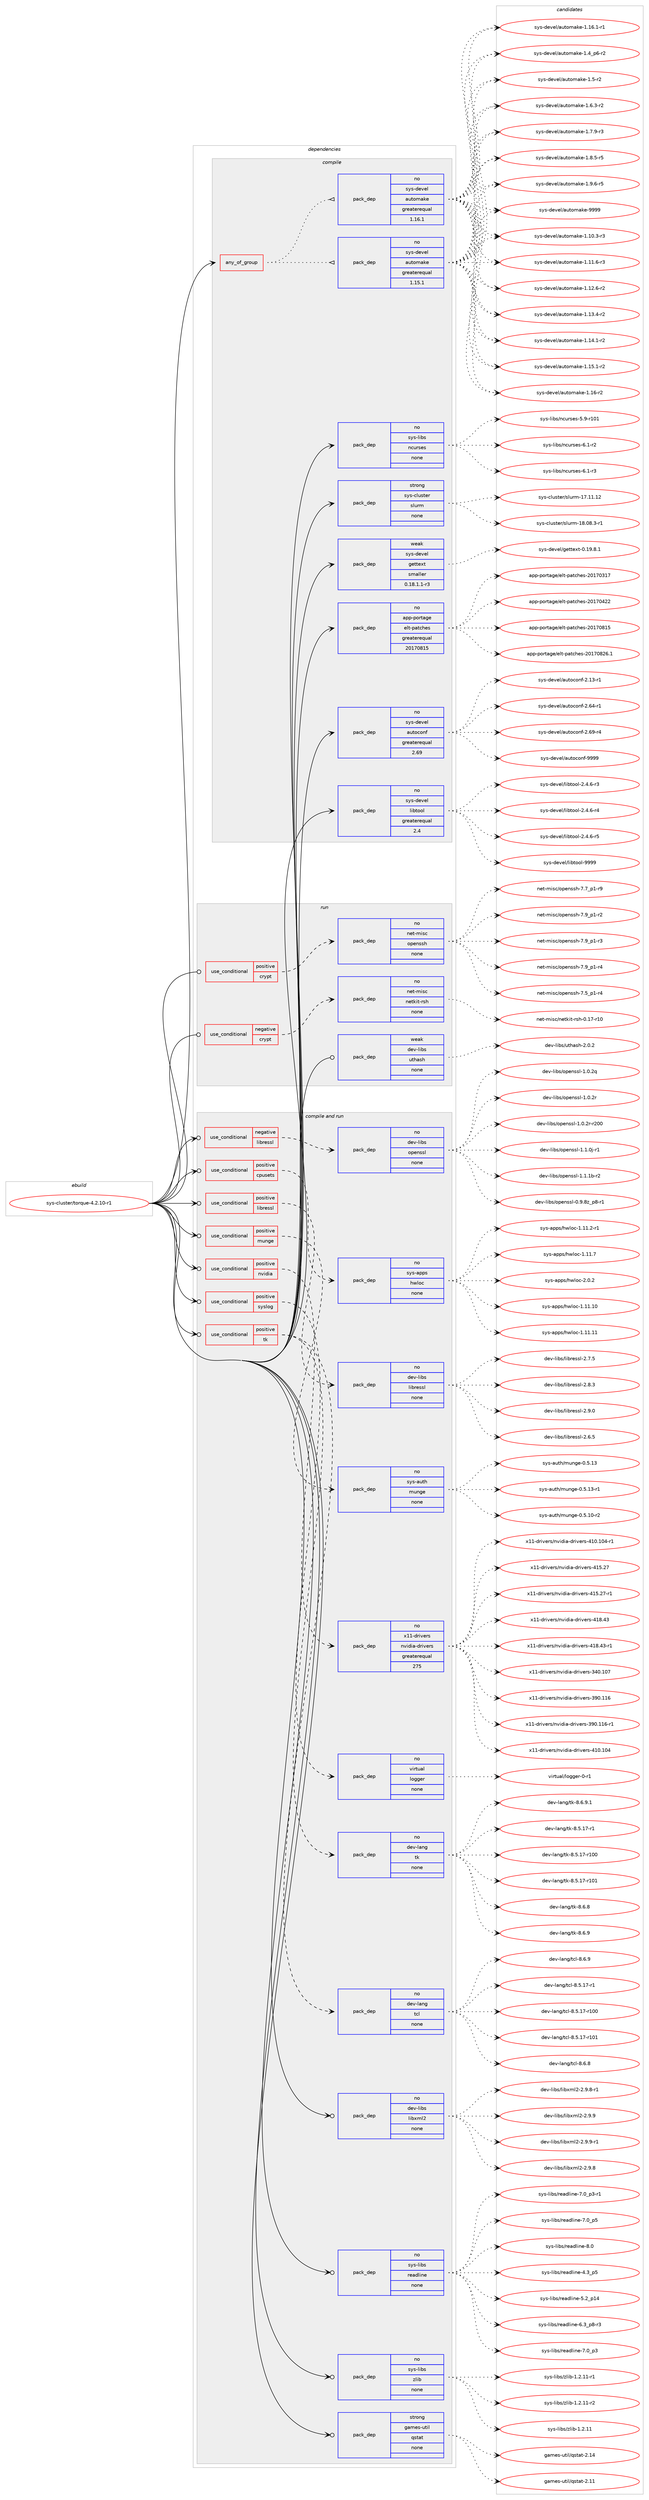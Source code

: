 digraph prolog {

# *************
# Graph options
# *************

newrank=true;
concentrate=true;
compound=true;
graph [rankdir=LR,fontname=Helvetica,fontsize=10,ranksep=1.5];#, ranksep=2.5, nodesep=0.2];
edge  [arrowhead=vee];
node  [fontname=Helvetica,fontsize=10];

# **********
# The ebuild
# **********

subgraph cluster_leftcol {
color=gray;
rank=same;
label=<<i>ebuild</i>>;
id [label="sys-cluster/torque-4.2.10-r1", color=red, width=4, href="../sys-cluster/torque-4.2.10-r1.svg"];
}

# ****************
# The dependencies
# ****************

subgraph cluster_midcol {
color=gray;
label=<<i>dependencies</i>>;
subgraph cluster_compile {
fillcolor="#eeeeee";
style=filled;
label=<<i>compile</i>>;
subgraph any27391 {
dependency1726108 [label=<<TABLE BORDER="0" CELLBORDER="1" CELLSPACING="0" CELLPADDING="4"><TR><TD CELLPADDING="10">any_of_group</TD></TR></TABLE>>, shape=none, color=red];subgraph pack1238584 {
dependency1726109 [label=<<TABLE BORDER="0" CELLBORDER="1" CELLSPACING="0" CELLPADDING="4" WIDTH="220"><TR><TD ROWSPAN="6" CELLPADDING="30">pack_dep</TD></TR><TR><TD WIDTH="110">no</TD></TR><TR><TD>sys-devel</TD></TR><TR><TD>automake</TD></TR><TR><TD>greaterequal</TD></TR><TR><TD>1.16.1</TD></TR></TABLE>>, shape=none, color=blue];
}
dependency1726108:e -> dependency1726109:w [weight=20,style="dotted",arrowhead="oinv"];
subgraph pack1238585 {
dependency1726110 [label=<<TABLE BORDER="0" CELLBORDER="1" CELLSPACING="0" CELLPADDING="4" WIDTH="220"><TR><TD ROWSPAN="6" CELLPADDING="30">pack_dep</TD></TR><TR><TD WIDTH="110">no</TD></TR><TR><TD>sys-devel</TD></TR><TR><TD>automake</TD></TR><TR><TD>greaterequal</TD></TR><TR><TD>1.15.1</TD></TR></TABLE>>, shape=none, color=blue];
}
dependency1726108:e -> dependency1726110:w [weight=20,style="dotted",arrowhead="oinv"];
}
id:e -> dependency1726108:w [weight=20,style="solid",arrowhead="vee"];
subgraph pack1238586 {
dependency1726111 [label=<<TABLE BORDER="0" CELLBORDER="1" CELLSPACING="0" CELLPADDING="4" WIDTH="220"><TR><TD ROWSPAN="6" CELLPADDING="30">pack_dep</TD></TR><TR><TD WIDTH="110">no</TD></TR><TR><TD>app-portage</TD></TR><TR><TD>elt-patches</TD></TR><TR><TD>greaterequal</TD></TR><TR><TD>20170815</TD></TR></TABLE>>, shape=none, color=blue];
}
id:e -> dependency1726111:w [weight=20,style="solid",arrowhead="vee"];
subgraph pack1238587 {
dependency1726112 [label=<<TABLE BORDER="0" CELLBORDER="1" CELLSPACING="0" CELLPADDING="4" WIDTH="220"><TR><TD ROWSPAN="6" CELLPADDING="30">pack_dep</TD></TR><TR><TD WIDTH="110">no</TD></TR><TR><TD>sys-devel</TD></TR><TR><TD>autoconf</TD></TR><TR><TD>greaterequal</TD></TR><TR><TD>2.69</TD></TR></TABLE>>, shape=none, color=blue];
}
id:e -> dependency1726112:w [weight=20,style="solid",arrowhead="vee"];
subgraph pack1238588 {
dependency1726113 [label=<<TABLE BORDER="0" CELLBORDER="1" CELLSPACING="0" CELLPADDING="4" WIDTH="220"><TR><TD ROWSPAN="6" CELLPADDING="30">pack_dep</TD></TR><TR><TD WIDTH="110">no</TD></TR><TR><TD>sys-devel</TD></TR><TR><TD>libtool</TD></TR><TR><TD>greaterequal</TD></TR><TR><TD>2.4</TD></TR></TABLE>>, shape=none, color=blue];
}
id:e -> dependency1726113:w [weight=20,style="solid",arrowhead="vee"];
subgraph pack1238589 {
dependency1726114 [label=<<TABLE BORDER="0" CELLBORDER="1" CELLSPACING="0" CELLPADDING="4" WIDTH="220"><TR><TD ROWSPAN="6" CELLPADDING="30">pack_dep</TD></TR><TR><TD WIDTH="110">no</TD></TR><TR><TD>sys-libs</TD></TR><TR><TD>ncurses</TD></TR><TR><TD>none</TD></TR><TR><TD></TD></TR></TABLE>>, shape=none, color=blue];
}
id:e -> dependency1726114:w [weight=20,style="solid",arrowhead="vee"];
subgraph pack1238590 {
dependency1726115 [label=<<TABLE BORDER="0" CELLBORDER="1" CELLSPACING="0" CELLPADDING="4" WIDTH="220"><TR><TD ROWSPAN="6" CELLPADDING="30">pack_dep</TD></TR><TR><TD WIDTH="110">strong</TD></TR><TR><TD>sys-cluster</TD></TR><TR><TD>slurm</TD></TR><TR><TD>none</TD></TR><TR><TD></TD></TR></TABLE>>, shape=none, color=blue];
}
id:e -> dependency1726115:w [weight=20,style="solid",arrowhead="vee"];
subgraph pack1238591 {
dependency1726116 [label=<<TABLE BORDER="0" CELLBORDER="1" CELLSPACING="0" CELLPADDING="4" WIDTH="220"><TR><TD ROWSPAN="6" CELLPADDING="30">pack_dep</TD></TR><TR><TD WIDTH="110">weak</TD></TR><TR><TD>sys-devel</TD></TR><TR><TD>gettext</TD></TR><TR><TD>smaller</TD></TR><TR><TD>0.18.1.1-r3</TD></TR></TABLE>>, shape=none, color=blue];
}
id:e -> dependency1726116:w [weight=20,style="solid",arrowhead="vee"];
}
subgraph cluster_compileandrun {
fillcolor="#eeeeee";
style=filled;
label=<<i>compile and run</i>>;
subgraph cond459245 {
dependency1726117 [label=<<TABLE BORDER="0" CELLBORDER="1" CELLSPACING="0" CELLPADDING="4"><TR><TD ROWSPAN="3" CELLPADDING="10">use_conditional</TD></TR><TR><TD>negative</TD></TR><TR><TD>libressl</TD></TR></TABLE>>, shape=none, color=red];
subgraph pack1238592 {
dependency1726118 [label=<<TABLE BORDER="0" CELLBORDER="1" CELLSPACING="0" CELLPADDING="4" WIDTH="220"><TR><TD ROWSPAN="6" CELLPADDING="30">pack_dep</TD></TR><TR><TD WIDTH="110">no</TD></TR><TR><TD>dev-libs</TD></TR><TR><TD>openssl</TD></TR><TR><TD>none</TD></TR><TR><TD></TD></TR></TABLE>>, shape=none, color=blue];
}
dependency1726117:e -> dependency1726118:w [weight=20,style="dashed",arrowhead="vee"];
}
id:e -> dependency1726117:w [weight=20,style="solid",arrowhead="odotvee"];
subgraph cond459246 {
dependency1726119 [label=<<TABLE BORDER="0" CELLBORDER="1" CELLSPACING="0" CELLPADDING="4"><TR><TD ROWSPAN="3" CELLPADDING="10">use_conditional</TD></TR><TR><TD>positive</TD></TR><TR><TD>cpusets</TD></TR></TABLE>>, shape=none, color=red];
subgraph pack1238593 {
dependency1726120 [label=<<TABLE BORDER="0" CELLBORDER="1" CELLSPACING="0" CELLPADDING="4" WIDTH="220"><TR><TD ROWSPAN="6" CELLPADDING="30">pack_dep</TD></TR><TR><TD WIDTH="110">no</TD></TR><TR><TD>sys-apps</TD></TR><TR><TD>hwloc</TD></TR><TR><TD>none</TD></TR><TR><TD></TD></TR></TABLE>>, shape=none, color=blue];
}
dependency1726119:e -> dependency1726120:w [weight=20,style="dashed",arrowhead="vee"];
}
id:e -> dependency1726119:w [weight=20,style="solid",arrowhead="odotvee"];
subgraph cond459247 {
dependency1726121 [label=<<TABLE BORDER="0" CELLBORDER="1" CELLSPACING="0" CELLPADDING="4"><TR><TD ROWSPAN="3" CELLPADDING="10">use_conditional</TD></TR><TR><TD>positive</TD></TR><TR><TD>libressl</TD></TR></TABLE>>, shape=none, color=red];
subgraph pack1238594 {
dependency1726122 [label=<<TABLE BORDER="0" CELLBORDER="1" CELLSPACING="0" CELLPADDING="4" WIDTH="220"><TR><TD ROWSPAN="6" CELLPADDING="30">pack_dep</TD></TR><TR><TD WIDTH="110">no</TD></TR><TR><TD>dev-libs</TD></TR><TR><TD>libressl</TD></TR><TR><TD>none</TD></TR><TR><TD></TD></TR></TABLE>>, shape=none, color=blue];
}
dependency1726121:e -> dependency1726122:w [weight=20,style="dashed",arrowhead="vee"];
}
id:e -> dependency1726121:w [weight=20,style="solid",arrowhead="odotvee"];
subgraph cond459248 {
dependency1726123 [label=<<TABLE BORDER="0" CELLBORDER="1" CELLSPACING="0" CELLPADDING="4"><TR><TD ROWSPAN="3" CELLPADDING="10">use_conditional</TD></TR><TR><TD>positive</TD></TR><TR><TD>munge</TD></TR></TABLE>>, shape=none, color=red];
subgraph pack1238595 {
dependency1726124 [label=<<TABLE BORDER="0" CELLBORDER="1" CELLSPACING="0" CELLPADDING="4" WIDTH="220"><TR><TD ROWSPAN="6" CELLPADDING="30">pack_dep</TD></TR><TR><TD WIDTH="110">no</TD></TR><TR><TD>sys-auth</TD></TR><TR><TD>munge</TD></TR><TR><TD>none</TD></TR><TR><TD></TD></TR></TABLE>>, shape=none, color=blue];
}
dependency1726123:e -> dependency1726124:w [weight=20,style="dashed",arrowhead="vee"];
}
id:e -> dependency1726123:w [weight=20,style="solid",arrowhead="odotvee"];
subgraph cond459249 {
dependency1726125 [label=<<TABLE BORDER="0" CELLBORDER="1" CELLSPACING="0" CELLPADDING="4"><TR><TD ROWSPAN="3" CELLPADDING="10">use_conditional</TD></TR><TR><TD>positive</TD></TR><TR><TD>nvidia</TD></TR></TABLE>>, shape=none, color=red];
subgraph pack1238596 {
dependency1726126 [label=<<TABLE BORDER="0" CELLBORDER="1" CELLSPACING="0" CELLPADDING="4" WIDTH="220"><TR><TD ROWSPAN="6" CELLPADDING="30">pack_dep</TD></TR><TR><TD WIDTH="110">no</TD></TR><TR><TD>x11-drivers</TD></TR><TR><TD>nvidia-drivers</TD></TR><TR><TD>greaterequal</TD></TR><TR><TD>275</TD></TR></TABLE>>, shape=none, color=blue];
}
dependency1726125:e -> dependency1726126:w [weight=20,style="dashed",arrowhead="vee"];
}
id:e -> dependency1726125:w [weight=20,style="solid",arrowhead="odotvee"];
subgraph cond459250 {
dependency1726127 [label=<<TABLE BORDER="0" CELLBORDER="1" CELLSPACING="0" CELLPADDING="4"><TR><TD ROWSPAN="3" CELLPADDING="10">use_conditional</TD></TR><TR><TD>positive</TD></TR><TR><TD>syslog</TD></TR></TABLE>>, shape=none, color=red];
subgraph pack1238597 {
dependency1726128 [label=<<TABLE BORDER="0" CELLBORDER="1" CELLSPACING="0" CELLPADDING="4" WIDTH="220"><TR><TD ROWSPAN="6" CELLPADDING="30">pack_dep</TD></TR><TR><TD WIDTH="110">no</TD></TR><TR><TD>virtual</TD></TR><TR><TD>logger</TD></TR><TR><TD>none</TD></TR><TR><TD></TD></TR></TABLE>>, shape=none, color=blue];
}
dependency1726127:e -> dependency1726128:w [weight=20,style="dashed",arrowhead="vee"];
}
id:e -> dependency1726127:w [weight=20,style="solid",arrowhead="odotvee"];
subgraph cond459251 {
dependency1726129 [label=<<TABLE BORDER="0" CELLBORDER="1" CELLSPACING="0" CELLPADDING="4"><TR><TD ROWSPAN="3" CELLPADDING="10">use_conditional</TD></TR><TR><TD>positive</TD></TR><TR><TD>tk</TD></TR></TABLE>>, shape=none, color=red];
subgraph pack1238598 {
dependency1726130 [label=<<TABLE BORDER="0" CELLBORDER="1" CELLSPACING="0" CELLPADDING="4" WIDTH="220"><TR><TD ROWSPAN="6" CELLPADDING="30">pack_dep</TD></TR><TR><TD WIDTH="110">no</TD></TR><TR><TD>dev-lang</TD></TR><TR><TD>tk</TD></TR><TR><TD>none</TD></TR><TR><TD></TD></TR></TABLE>>, shape=none, color=blue];
}
dependency1726129:e -> dependency1726130:w [weight=20,style="dashed",arrowhead="vee"];
subgraph pack1238599 {
dependency1726131 [label=<<TABLE BORDER="0" CELLBORDER="1" CELLSPACING="0" CELLPADDING="4" WIDTH="220"><TR><TD ROWSPAN="6" CELLPADDING="30">pack_dep</TD></TR><TR><TD WIDTH="110">no</TD></TR><TR><TD>dev-lang</TD></TR><TR><TD>tcl</TD></TR><TR><TD>none</TD></TR><TR><TD></TD></TR></TABLE>>, shape=none, color=blue];
}
dependency1726129:e -> dependency1726131:w [weight=20,style="dashed",arrowhead="vee"];
}
id:e -> dependency1726129:w [weight=20,style="solid",arrowhead="odotvee"];
subgraph pack1238600 {
dependency1726132 [label=<<TABLE BORDER="0" CELLBORDER="1" CELLSPACING="0" CELLPADDING="4" WIDTH="220"><TR><TD ROWSPAN="6" CELLPADDING="30">pack_dep</TD></TR><TR><TD WIDTH="110">no</TD></TR><TR><TD>dev-libs</TD></TR><TR><TD>libxml2</TD></TR><TR><TD>none</TD></TR><TR><TD></TD></TR></TABLE>>, shape=none, color=blue];
}
id:e -> dependency1726132:w [weight=20,style="solid",arrowhead="odotvee"];
subgraph pack1238601 {
dependency1726133 [label=<<TABLE BORDER="0" CELLBORDER="1" CELLSPACING="0" CELLPADDING="4" WIDTH="220"><TR><TD ROWSPAN="6" CELLPADDING="30">pack_dep</TD></TR><TR><TD WIDTH="110">no</TD></TR><TR><TD>sys-libs</TD></TR><TR><TD>readline</TD></TR><TR><TD>none</TD></TR><TR><TD></TD></TR></TABLE>>, shape=none, color=blue];
}
id:e -> dependency1726133:w [weight=20,style="solid",arrowhead="odotvee"];
subgraph pack1238602 {
dependency1726134 [label=<<TABLE BORDER="0" CELLBORDER="1" CELLSPACING="0" CELLPADDING="4" WIDTH="220"><TR><TD ROWSPAN="6" CELLPADDING="30">pack_dep</TD></TR><TR><TD WIDTH="110">no</TD></TR><TR><TD>sys-libs</TD></TR><TR><TD>zlib</TD></TR><TR><TD>none</TD></TR><TR><TD></TD></TR></TABLE>>, shape=none, color=blue];
}
id:e -> dependency1726134:w [weight=20,style="solid",arrowhead="odotvee"];
subgraph pack1238603 {
dependency1726135 [label=<<TABLE BORDER="0" CELLBORDER="1" CELLSPACING="0" CELLPADDING="4" WIDTH="220"><TR><TD ROWSPAN="6" CELLPADDING="30">pack_dep</TD></TR><TR><TD WIDTH="110">strong</TD></TR><TR><TD>games-util</TD></TR><TR><TD>qstat</TD></TR><TR><TD>none</TD></TR><TR><TD></TD></TR></TABLE>>, shape=none, color=blue];
}
id:e -> dependency1726135:w [weight=20,style="solid",arrowhead="odotvee"];
}
subgraph cluster_run {
fillcolor="#eeeeee";
style=filled;
label=<<i>run</i>>;
subgraph cond459252 {
dependency1726136 [label=<<TABLE BORDER="0" CELLBORDER="1" CELLSPACING="0" CELLPADDING="4"><TR><TD ROWSPAN="3" CELLPADDING="10">use_conditional</TD></TR><TR><TD>negative</TD></TR><TR><TD>crypt</TD></TR></TABLE>>, shape=none, color=red];
subgraph pack1238604 {
dependency1726137 [label=<<TABLE BORDER="0" CELLBORDER="1" CELLSPACING="0" CELLPADDING="4" WIDTH="220"><TR><TD ROWSPAN="6" CELLPADDING="30">pack_dep</TD></TR><TR><TD WIDTH="110">no</TD></TR><TR><TD>net-misc</TD></TR><TR><TD>netkit-rsh</TD></TR><TR><TD>none</TD></TR><TR><TD></TD></TR></TABLE>>, shape=none, color=blue];
}
dependency1726136:e -> dependency1726137:w [weight=20,style="dashed",arrowhead="vee"];
}
id:e -> dependency1726136:w [weight=20,style="solid",arrowhead="odot"];
subgraph cond459253 {
dependency1726138 [label=<<TABLE BORDER="0" CELLBORDER="1" CELLSPACING="0" CELLPADDING="4"><TR><TD ROWSPAN="3" CELLPADDING="10">use_conditional</TD></TR><TR><TD>positive</TD></TR><TR><TD>crypt</TD></TR></TABLE>>, shape=none, color=red];
subgraph pack1238605 {
dependency1726139 [label=<<TABLE BORDER="0" CELLBORDER="1" CELLSPACING="0" CELLPADDING="4" WIDTH="220"><TR><TD ROWSPAN="6" CELLPADDING="30">pack_dep</TD></TR><TR><TD WIDTH="110">no</TD></TR><TR><TD>net-misc</TD></TR><TR><TD>openssh</TD></TR><TR><TD>none</TD></TR><TR><TD></TD></TR></TABLE>>, shape=none, color=blue];
}
dependency1726138:e -> dependency1726139:w [weight=20,style="dashed",arrowhead="vee"];
}
id:e -> dependency1726138:w [weight=20,style="solid",arrowhead="odot"];
subgraph pack1238606 {
dependency1726140 [label=<<TABLE BORDER="0" CELLBORDER="1" CELLSPACING="0" CELLPADDING="4" WIDTH="220"><TR><TD ROWSPAN="6" CELLPADDING="30">pack_dep</TD></TR><TR><TD WIDTH="110">weak</TD></TR><TR><TD>dev-libs</TD></TR><TR><TD>uthash</TD></TR><TR><TD>none</TD></TR><TR><TD></TD></TR></TABLE>>, shape=none, color=blue];
}
id:e -> dependency1726140:w [weight=20,style="solid",arrowhead="odot"];
}
}

# **************
# The candidates
# **************

subgraph cluster_choices {
rank=same;
color=gray;
label=<<i>candidates</i>>;

subgraph choice1238584 {
color=black;
nodesep=1;
choice11512111545100101118101108479711711611110997107101454946494846514511451 [label="sys-devel/automake-1.10.3-r3", color=red, width=4,href="../sys-devel/automake-1.10.3-r3.svg"];
choice11512111545100101118101108479711711611110997107101454946494946544511451 [label="sys-devel/automake-1.11.6-r3", color=red, width=4,href="../sys-devel/automake-1.11.6-r3.svg"];
choice11512111545100101118101108479711711611110997107101454946495046544511450 [label="sys-devel/automake-1.12.6-r2", color=red, width=4,href="../sys-devel/automake-1.12.6-r2.svg"];
choice11512111545100101118101108479711711611110997107101454946495146524511450 [label="sys-devel/automake-1.13.4-r2", color=red, width=4,href="../sys-devel/automake-1.13.4-r2.svg"];
choice11512111545100101118101108479711711611110997107101454946495246494511450 [label="sys-devel/automake-1.14.1-r2", color=red, width=4,href="../sys-devel/automake-1.14.1-r2.svg"];
choice11512111545100101118101108479711711611110997107101454946495346494511450 [label="sys-devel/automake-1.15.1-r2", color=red, width=4,href="../sys-devel/automake-1.15.1-r2.svg"];
choice1151211154510010111810110847971171161111099710710145494649544511450 [label="sys-devel/automake-1.16-r2", color=red, width=4,href="../sys-devel/automake-1.16-r2.svg"];
choice11512111545100101118101108479711711611110997107101454946495446494511449 [label="sys-devel/automake-1.16.1-r1", color=red, width=4,href="../sys-devel/automake-1.16.1-r1.svg"];
choice115121115451001011181011084797117116111109971071014549465295112544511450 [label="sys-devel/automake-1.4_p6-r2", color=red, width=4,href="../sys-devel/automake-1.4_p6-r2.svg"];
choice11512111545100101118101108479711711611110997107101454946534511450 [label="sys-devel/automake-1.5-r2", color=red, width=4,href="../sys-devel/automake-1.5-r2.svg"];
choice115121115451001011181011084797117116111109971071014549465446514511450 [label="sys-devel/automake-1.6.3-r2", color=red, width=4,href="../sys-devel/automake-1.6.3-r2.svg"];
choice115121115451001011181011084797117116111109971071014549465546574511451 [label="sys-devel/automake-1.7.9-r3", color=red, width=4,href="../sys-devel/automake-1.7.9-r3.svg"];
choice115121115451001011181011084797117116111109971071014549465646534511453 [label="sys-devel/automake-1.8.5-r5", color=red, width=4,href="../sys-devel/automake-1.8.5-r5.svg"];
choice115121115451001011181011084797117116111109971071014549465746544511453 [label="sys-devel/automake-1.9.6-r5", color=red, width=4,href="../sys-devel/automake-1.9.6-r5.svg"];
choice115121115451001011181011084797117116111109971071014557575757 [label="sys-devel/automake-9999", color=red, width=4,href="../sys-devel/automake-9999.svg"];
dependency1726109:e -> choice11512111545100101118101108479711711611110997107101454946494846514511451:w [style=dotted,weight="100"];
dependency1726109:e -> choice11512111545100101118101108479711711611110997107101454946494946544511451:w [style=dotted,weight="100"];
dependency1726109:e -> choice11512111545100101118101108479711711611110997107101454946495046544511450:w [style=dotted,weight="100"];
dependency1726109:e -> choice11512111545100101118101108479711711611110997107101454946495146524511450:w [style=dotted,weight="100"];
dependency1726109:e -> choice11512111545100101118101108479711711611110997107101454946495246494511450:w [style=dotted,weight="100"];
dependency1726109:e -> choice11512111545100101118101108479711711611110997107101454946495346494511450:w [style=dotted,weight="100"];
dependency1726109:e -> choice1151211154510010111810110847971171161111099710710145494649544511450:w [style=dotted,weight="100"];
dependency1726109:e -> choice11512111545100101118101108479711711611110997107101454946495446494511449:w [style=dotted,weight="100"];
dependency1726109:e -> choice115121115451001011181011084797117116111109971071014549465295112544511450:w [style=dotted,weight="100"];
dependency1726109:e -> choice11512111545100101118101108479711711611110997107101454946534511450:w [style=dotted,weight="100"];
dependency1726109:e -> choice115121115451001011181011084797117116111109971071014549465446514511450:w [style=dotted,weight="100"];
dependency1726109:e -> choice115121115451001011181011084797117116111109971071014549465546574511451:w [style=dotted,weight="100"];
dependency1726109:e -> choice115121115451001011181011084797117116111109971071014549465646534511453:w [style=dotted,weight="100"];
dependency1726109:e -> choice115121115451001011181011084797117116111109971071014549465746544511453:w [style=dotted,weight="100"];
dependency1726109:e -> choice115121115451001011181011084797117116111109971071014557575757:w [style=dotted,weight="100"];
}
subgraph choice1238585 {
color=black;
nodesep=1;
choice11512111545100101118101108479711711611110997107101454946494846514511451 [label="sys-devel/automake-1.10.3-r3", color=red, width=4,href="../sys-devel/automake-1.10.3-r3.svg"];
choice11512111545100101118101108479711711611110997107101454946494946544511451 [label="sys-devel/automake-1.11.6-r3", color=red, width=4,href="../sys-devel/automake-1.11.6-r3.svg"];
choice11512111545100101118101108479711711611110997107101454946495046544511450 [label="sys-devel/automake-1.12.6-r2", color=red, width=4,href="../sys-devel/automake-1.12.6-r2.svg"];
choice11512111545100101118101108479711711611110997107101454946495146524511450 [label="sys-devel/automake-1.13.4-r2", color=red, width=4,href="../sys-devel/automake-1.13.4-r2.svg"];
choice11512111545100101118101108479711711611110997107101454946495246494511450 [label="sys-devel/automake-1.14.1-r2", color=red, width=4,href="../sys-devel/automake-1.14.1-r2.svg"];
choice11512111545100101118101108479711711611110997107101454946495346494511450 [label="sys-devel/automake-1.15.1-r2", color=red, width=4,href="../sys-devel/automake-1.15.1-r2.svg"];
choice1151211154510010111810110847971171161111099710710145494649544511450 [label="sys-devel/automake-1.16-r2", color=red, width=4,href="../sys-devel/automake-1.16-r2.svg"];
choice11512111545100101118101108479711711611110997107101454946495446494511449 [label="sys-devel/automake-1.16.1-r1", color=red, width=4,href="../sys-devel/automake-1.16.1-r1.svg"];
choice115121115451001011181011084797117116111109971071014549465295112544511450 [label="sys-devel/automake-1.4_p6-r2", color=red, width=4,href="../sys-devel/automake-1.4_p6-r2.svg"];
choice11512111545100101118101108479711711611110997107101454946534511450 [label="sys-devel/automake-1.5-r2", color=red, width=4,href="../sys-devel/automake-1.5-r2.svg"];
choice115121115451001011181011084797117116111109971071014549465446514511450 [label="sys-devel/automake-1.6.3-r2", color=red, width=4,href="../sys-devel/automake-1.6.3-r2.svg"];
choice115121115451001011181011084797117116111109971071014549465546574511451 [label="sys-devel/automake-1.7.9-r3", color=red, width=4,href="../sys-devel/automake-1.7.9-r3.svg"];
choice115121115451001011181011084797117116111109971071014549465646534511453 [label="sys-devel/automake-1.8.5-r5", color=red, width=4,href="../sys-devel/automake-1.8.5-r5.svg"];
choice115121115451001011181011084797117116111109971071014549465746544511453 [label="sys-devel/automake-1.9.6-r5", color=red, width=4,href="../sys-devel/automake-1.9.6-r5.svg"];
choice115121115451001011181011084797117116111109971071014557575757 [label="sys-devel/automake-9999", color=red, width=4,href="../sys-devel/automake-9999.svg"];
dependency1726110:e -> choice11512111545100101118101108479711711611110997107101454946494846514511451:w [style=dotted,weight="100"];
dependency1726110:e -> choice11512111545100101118101108479711711611110997107101454946494946544511451:w [style=dotted,weight="100"];
dependency1726110:e -> choice11512111545100101118101108479711711611110997107101454946495046544511450:w [style=dotted,weight="100"];
dependency1726110:e -> choice11512111545100101118101108479711711611110997107101454946495146524511450:w [style=dotted,weight="100"];
dependency1726110:e -> choice11512111545100101118101108479711711611110997107101454946495246494511450:w [style=dotted,weight="100"];
dependency1726110:e -> choice11512111545100101118101108479711711611110997107101454946495346494511450:w [style=dotted,weight="100"];
dependency1726110:e -> choice1151211154510010111810110847971171161111099710710145494649544511450:w [style=dotted,weight="100"];
dependency1726110:e -> choice11512111545100101118101108479711711611110997107101454946495446494511449:w [style=dotted,weight="100"];
dependency1726110:e -> choice115121115451001011181011084797117116111109971071014549465295112544511450:w [style=dotted,weight="100"];
dependency1726110:e -> choice11512111545100101118101108479711711611110997107101454946534511450:w [style=dotted,weight="100"];
dependency1726110:e -> choice115121115451001011181011084797117116111109971071014549465446514511450:w [style=dotted,weight="100"];
dependency1726110:e -> choice115121115451001011181011084797117116111109971071014549465546574511451:w [style=dotted,weight="100"];
dependency1726110:e -> choice115121115451001011181011084797117116111109971071014549465646534511453:w [style=dotted,weight="100"];
dependency1726110:e -> choice115121115451001011181011084797117116111109971071014549465746544511453:w [style=dotted,weight="100"];
dependency1726110:e -> choice115121115451001011181011084797117116111109971071014557575757:w [style=dotted,weight="100"];
}
subgraph choice1238586 {
color=black;
nodesep=1;
choice97112112451121111141169710310147101108116451129711699104101115455048495548514955 [label="app-portage/elt-patches-20170317", color=red, width=4,href="../app-portage/elt-patches-20170317.svg"];
choice97112112451121111141169710310147101108116451129711699104101115455048495548525050 [label="app-portage/elt-patches-20170422", color=red, width=4,href="../app-portage/elt-patches-20170422.svg"];
choice97112112451121111141169710310147101108116451129711699104101115455048495548564953 [label="app-portage/elt-patches-20170815", color=red, width=4,href="../app-portage/elt-patches-20170815.svg"];
choice971121124511211111411697103101471011081164511297116991041011154550484955485650544649 [label="app-portage/elt-patches-20170826.1", color=red, width=4,href="../app-portage/elt-patches-20170826.1.svg"];
dependency1726111:e -> choice97112112451121111141169710310147101108116451129711699104101115455048495548514955:w [style=dotted,weight="100"];
dependency1726111:e -> choice97112112451121111141169710310147101108116451129711699104101115455048495548525050:w [style=dotted,weight="100"];
dependency1726111:e -> choice97112112451121111141169710310147101108116451129711699104101115455048495548564953:w [style=dotted,weight="100"];
dependency1726111:e -> choice971121124511211111411697103101471011081164511297116991041011154550484955485650544649:w [style=dotted,weight="100"];
}
subgraph choice1238587 {
color=black;
nodesep=1;
choice1151211154510010111810110847971171161119911111010245504649514511449 [label="sys-devel/autoconf-2.13-r1", color=red, width=4,href="../sys-devel/autoconf-2.13-r1.svg"];
choice1151211154510010111810110847971171161119911111010245504654524511449 [label="sys-devel/autoconf-2.64-r1", color=red, width=4,href="../sys-devel/autoconf-2.64-r1.svg"];
choice1151211154510010111810110847971171161119911111010245504654574511452 [label="sys-devel/autoconf-2.69-r4", color=red, width=4,href="../sys-devel/autoconf-2.69-r4.svg"];
choice115121115451001011181011084797117116111991111101024557575757 [label="sys-devel/autoconf-9999", color=red, width=4,href="../sys-devel/autoconf-9999.svg"];
dependency1726112:e -> choice1151211154510010111810110847971171161119911111010245504649514511449:w [style=dotted,weight="100"];
dependency1726112:e -> choice1151211154510010111810110847971171161119911111010245504654524511449:w [style=dotted,weight="100"];
dependency1726112:e -> choice1151211154510010111810110847971171161119911111010245504654574511452:w [style=dotted,weight="100"];
dependency1726112:e -> choice115121115451001011181011084797117116111991111101024557575757:w [style=dotted,weight="100"];
}
subgraph choice1238588 {
color=black;
nodesep=1;
choice1151211154510010111810110847108105981161111111084550465246544511451 [label="sys-devel/libtool-2.4.6-r3", color=red, width=4,href="../sys-devel/libtool-2.4.6-r3.svg"];
choice1151211154510010111810110847108105981161111111084550465246544511452 [label="sys-devel/libtool-2.4.6-r4", color=red, width=4,href="../sys-devel/libtool-2.4.6-r4.svg"];
choice1151211154510010111810110847108105981161111111084550465246544511453 [label="sys-devel/libtool-2.4.6-r5", color=red, width=4,href="../sys-devel/libtool-2.4.6-r5.svg"];
choice1151211154510010111810110847108105981161111111084557575757 [label="sys-devel/libtool-9999", color=red, width=4,href="../sys-devel/libtool-9999.svg"];
dependency1726113:e -> choice1151211154510010111810110847108105981161111111084550465246544511451:w [style=dotted,weight="100"];
dependency1726113:e -> choice1151211154510010111810110847108105981161111111084550465246544511452:w [style=dotted,weight="100"];
dependency1726113:e -> choice1151211154510010111810110847108105981161111111084550465246544511453:w [style=dotted,weight="100"];
dependency1726113:e -> choice1151211154510010111810110847108105981161111111084557575757:w [style=dotted,weight="100"];
}
subgraph choice1238589 {
color=black;
nodesep=1;
choice115121115451081059811547110991171141151011154553465745114494849 [label="sys-libs/ncurses-5.9-r101", color=red, width=4,href="../sys-libs/ncurses-5.9-r101.svg"];
choice11512111545108105981154711099117114115101115455446494511450 [label="sys-libs/ncurses-6.1-r2", color=red, width=4,href="../sys-libs/ncurses-6.1-r2.svg"];
choice11512111545108105981154711099117114115101115455446494511451 [label="sys-libs/ncurses-6.1-r3", color=red, width=4,href="../sys-libs/ncurses-6.1-r3.svg"];
dependency1726114:e -> choice115121115451081059811547110991171141151011154553465745114494849:w [style=dotted,weight="100"];
dependency1726114:e -> choice11512111545108105981154711099117114115101115455446494511450:w [style=dotted,weight="100"];
dependency1726114:e -> choice11512111545108105981154711099117114115101115455446494511451:w [style=dotted,weight="100"];
}
subgraph choice1238590 {
color=black;
nodesep=1;
choice115121115459910811711511610111447115108117114109454955464949464950 [label="sys-cluster/slurm-17.11.12", color=red, width=4,href="../sys-cluster/slurm-17.11.12.svg"];
choice11512111545991081171151161011144711510811711410945495646485646514511449 [label="sys-cluster/slurm-18.08.3-r1", color=red, width=4,href="../sys-cluster/slurm-18.08.3-r1.svg"];
dependency1726115:e -> choice115121115459910811711511610111447115108117114109454955464949464950:w [style=dotted,weight="100"];
dependency1726115:e -> choice11512111545991081171151161011144711510811711410945495646485646514511449:w [style=dotted,weight="100"];
}
subgraph choice1238591 {
color=black;
nodesep=1;
choice1151211154510010111810110847103101116116101120116454846495746564649 [label="sys-devel/gettext-0.19.8.1", color=red, width=4,href="../sys-devel/gettext-0.19.8.1.svg"];
dependency1726116:e -> choice1151211154510010111810110847103101116116101120116454846495746564649:w [style=dotted,weight="100"];
}
subgraph choice1238592 {
color=black;
nodesep=1;
choice10010111845108105981154711111210111011511510845484657465612295112564511449 [label="dev-libs/openssl-0.9.8z_p8-r1", color=red, width=4,href="../dev-libs/openssl-0.9.8z_p8-r1.svg"];
choice100101118451081059811547111112101110115115108454946484650113 [label="dev-libs/openssl-1.0.2q", color=red, width=4,href="../dev-libs/openssl-1.0.2q.svg"];
choice100101118451081059811547111112101110115115108454946484650114 [label="dev-libs/openssl-1.0.2r", color=red, width=4,href="../dev-libs/openssl-1.0.2r.svg"];
choice10010111845108105981154711111210111011511510845494648465011445114504848 [label="dev-libs/openssl-1.0.2r-r200", color=red, width=4,href="../dev-libs/openssl-1.0.2r-r200.svg"];
choice1001011184510810598115471111121011101151151084549464946481064511449 [label="dev-libs/openssl-1.1.0j-r1", color=red, width=4,href="../dev-libs/openssl-1.1.0j-r1.svg"];
choice100101118451081059811547111112101110115115108454946494649984511450 [label="dev-libs/openssl-1.1.1b-r2", color=red, width=4,href="../dev-libs/openssl-1.1.1b-r2.svg"];
dependency1726118:e -> choice10010111845108105981154711111210111011511510845484657465612295112564511449:w [style=dotted,weight="100"];
dependency1726118:e -> choice100101118451081059811547111112101110115115108454946484650113:w [style=dotted,weight="100"];
dependency1726118:e -> choice100101118451081059811547111112101110115115108454946484650114:w [style=dotted,weight="100"];
dependency1726118:e -> choice10010111845108105981154711111210111011511510845494648465011445114504848:w [style=dotted,weight="100"];
dependency1726118:e -> choice1001011184510810598115471111121011101151151084549464946481064511449:w [style=dotted,weight="100"];
dependency1726118:e -> choice100101118451081059811547111112101110115115108454946494649984511450:w [style=dotted,weight="100"];
}
subgraph choice1238593 {
color=black;
nodesep=1;
choice115121115459711211211547104119108111994549464949464948 [label="sys-apps/hwloc-1.11.10", color=red, width=4,href="../sys-apps/hwloc-1.11.10.svg"];
choice115121115459711211211547104119108111994549464949464949 [label="sys-apps/hwloc-1.11.11", color=red, width=4,href="../sys-apps/hwloc-1.11.11.svg"];
choice11512111545971121121154710411910811199454946494946504511449 [label="sys-apps/hwloc-1.11.2-r1", color=red, width=4,href="../sys-apps/hwloc-1.11.2-r1.svg"];
choice1151211154597112112115471041191081119945494649494655 [label="sys-apps/hwloc-1.11.7", color=red, width=4,href="../sys-apps/hwloc-1.11.7.svg"];
choice11512111545971121121154710411910811199455046484650 [label="sys-apps/hwloc-2.0.2", color=red, width=4,href="../sys-apps/hwloc-2.0.2.svg"];
dependency1726120:e -> choice115121115459711211211547104119108111994549464949464948:w [style=dotted,weight="100"];
dependency1726120:e -> choice115121115459711211211547104119108111994549464949464949:w [style=dotted,weight="100"];
dependency1726120:e -> choice11512111545971121121154710411910811199454946494946504511449:w [style=dotted,weight="100"];
dependency1726120:e -> choice1151211154597112112115471041191081119945494649494655:w [style=dotted,weight="100"];
dependency1726120:e -> choice11512111545971121121154710411910811199455046484650:w [style=dotted,weight="100"];
}
subgraph choice1238594 {
color=black;
nodesep=1;
choice10010111845108105981154710810598114101115115108455046544653 [label="dev-libs/libressl-2.6.5", color=red, width=4,href="../dev-libs/libressl-2.6.5.svg"];
choice10010111845108105981154710810598114101115115108455046554653 [label="dev-libs/libressl-2.7.5", color=red, width=4,href="../dev-libs/libressl-2.7.5.svg"];
choice10010111845108105981154710810598114101115115108455046564651 [label="dev-libs/libressl-2.8.3", color=red, width=4,href="../dev-libs/libressl-2.8.3.svg"];
choice10010111845108105981154710810598114101115115108455046574648 [label="dev-libs/libressl-2.9.0", color=red, width=4,href="../dev-libs/libressl-2.9.0.svg"];
dependency1726122:e -> choice10010111845108105981154710810598114101115115108455046544653:w [style=dotted,weight="100"];
dependency1726122:e -> choice10010111845108105981154710810598114101115115108455046554653:w [style=dotted,weight="100"];
dependency1726122:e -> choice10010111845108105981154710810598114101115115108455046564651:w [style=dotted,weight="100"];
dependency1726122:e -> choice10010111845108105981154710810598114101115115108455046574648:w [style=dotted,weight="100"];
}
subgraph choice1238595 {
color=black;
nodesep=1;
choice115121115459711711610447109117110103101454846534649484511450 [label="sys-auth/munge-0.5.10-r2", color=red, width=4,href="../sys-auth/munge-0.5.10-r2.svg"];
choice11512111545971171161044710911711010310145484653464951 [label="sys-auth/munge-0.5.13", color=red, width=4,href="../sys-auth/munge-0.5.13.svg"];
choice115121115459711711610447109117110103101454846534649514511449 [label="sys-auth/munge-0.5.13-r1", color=red, width=4,href="../sys-auth/munge-0.5.13-r1.svg"];
dependency1726124:e -> choice115121115459711711610447109117110103101454846534649484511450:w [style=dotted,weight="100"];
dependency1726124:e -> choice11512111545971171161044710911711010310145484653464951:w [style=dotted,weight="100"];
dependency1726124:e -> choice115121115459711711610447109117110103101454846534649514511449:w [style=dotted,weight="100"];
}
subgraph choice1238596 {
color=black;
nodesep=1;
choice1204949451001141051181011141154711011810510010597451001141051181011141154551524846494855 [label="x11-drivers/nvidia-drivers-340.107", color=red, width=4,href="../x11-drivers/nvidia-drivers-340.107.svg"];
choice1204949451001141051181011141154711011810510010597451001141051181011141154551574846494954 [label="x11-drivers/nvidia-drivers-390.116", color=red, width=4,href="../x11-drivers/nvidia-drivers-390.116.svg"];
choice12049494510011410511810111411547110118105100105974510011410511810111411545515748464949544511449 [label="x11-drivers/nvidia-drivers-390.116-r1", color=red, width=4,href="../x11-drivers/nvidia-drivers-390.116-r1.svg"];
choice1204949451001141051181011141154711011810510010597451001141051181011141154552494846494852 [label="x11-drivers/nvidia-drivers-410.104", color=red, width=4,href="../x11-drivers/nvidia-drivers-410.104.svg"];
choice12049494510011410511810111411547110118105100105974510011410511810111411545524948464948524511449 [label="x11-drivers/nvidia-drivers-410.104-r1", color=red, width=4,href="../x11-drivers/nvidia-drivers-410.104-r1.svg"];
choice12049494510011410511810111411547110118105100105974510011410511810111411545524953465055 [label="x11-drivers/nvidia-drivers-415.27", color=red, width=4,href="../x11-drivers/nvidia-drivers-415.27.svg"];
choice120494945100114105118101114115471101181051001059745100114105118101114115455249534650554511449 [label="x11-drivers/nvidia-drivers-415.27-r1", color=red, width=4,href="../x11-drivers/nvidia-drivers-415.27-r1.svg"];
choice12049494510011410511810111411547110118105100105974510011410511810111411545524956465251 [label="x11-drivers/nvidia-drivers-418.43", color=red, width=4,href="../x11-drivers/nvidia-drivers-418.43.svg"];
choice120494945100114105118101114115471101181051001059745100114105118101114115455249564652514511449 [label="x11-drivers/nvidia-drivers-418.43-r1", color=red, width=4,href="../x11-drivers/nvidia-drivers-418.43-r1.svg"];
dependency1726126:e -> choice1204949451001141051181011141154711011810510010597451001141051181011141154551524846494855:w [style=dotted,weight="100"];
dependency1726126:e -> choice1204949451001141051181011141154711011810510010597451001141051181011141154551574846494954:w [style=dotted,weight="100"];
dependency1726126:e -> choice12049494510011410511810111411547110118105100105974510011410511810111411545515748464949544511449:w [style=dotted,weight="100"];
dependency1726126:e -> choice1204949451001141051181011141154711011810510010597451001141051181011141154552494846494852:w [style=dotted,weight="100"];
dependency1726126:e -> choice12049494510011410511810111411547110118105100105974510011410511810111411545524948464948524511449:w [style=dotted,weight="100"];
dependency1726126:e -> choice12049494510011410511810111411547110118105100105974510011410511810111411545524953465055:w [style=dotted,weight="100"];
dependency1726126:e -> choice120494945100114105118101114115471101181051001059745100114105118101114115455249534650554511449:w [style=dotted,weight="100"];
dependency1726126:e -> choice12049494510011410511810111411547110118105100105974510011410511810111411545524956465251:w [style=dotted,weight="100"];
dependency1726126:e -> choice120494945100114105118101114115471101181051001059745100114105118101114115455249564652514511449:w [style=dotted,weight="100"];
}
subgraph choice1238597 {
color=black;
nodesep=1;
choice118105114116117971084710811110310310111445484511449 [label="virtual/logger-0-r1", color=red, width=4,href="../virtual/logger-0-r1.svg"];
dependency1726128:e -> choice118105114116117971084710811110310310111445484511449:w [style=dotted,weight="100"];
}
subgraph choice1238598 {
color=black;
nodesep=1;
choice100101118451089711010347116107455646534649554511449 [label="dev-lang/tk-8.5.17-r1", color=red, width=4,href="../dev-lang/tk-8.5.17-r1.svg"];
choice1001011184510897110103471161074556465346495545114494848 [label="dev-lang/tk-8.5.17-r100", color=red, width=4,href="../dev-lang/tk-8.5.17-r100.svg"];
choice1001011184510897110103471161074556465346495545114494849 [label="dev-lang/tk-8.5.17-r101", color=red, width=4,href="../dev-lang/tk-8.5.17-r101.svg"];
choice100101118451089711010347116107455646544656 [label="dev-lang/tk-8.6.8", color=red, width=4,href="../dev-lang/tk-8.6.8.svg"];
choice100101118451089711010347116107455646544657 [label="dev-lang/tk-8.6.9", color=red, width=4,href="../dev-lang/tk-8.6.9.svg"];
choice1001011184510897110103471161074556465446574649 [label="dev-lang/tk-8.6.9.1", color=red, width=4,href="../dev-lang/tk-8.6.9.1.svg"];
dependency1726130:e -> choice100101118451089711010347116107455646534649554511449:w [style=dotted,weight="100"];
dependency1726130:e -> choice1001011184510897110103471161074556465346495545114494848:w [style=dotted,weight="100"];
dependency1726130:e -> choice1001011184510897110103471161074556465346495545114494849:w [style=dotted,weight="100"];
dependency1726130:e -> choice100101118451089711010347116107455646544656:w [style=dotted,weight="100"];
dependency1726130:e -> choice100101118451089711010347116107455646544657:w [style=dotted,weight="100"];
dependency1726130:e -> choice1001011184510897110103471161074556465446574649:w [style=dotted,weight="100"];
}
subgraph choice1238599 {
color=black;
nodesep=1;
choice10010111845108971101034711699108455646534649554511449 [label="dev-lang/tcl-8.5.17-r1", color=red, width=4,href="../dev-lang/tcl-8.5.17-r1.svg"];
choice100101118451089711010347116991084556465346495545114494848 [label="dev-lang/tcl-8.5.17-r100", color=red, width=4,href="../dev-lang/tcl-8.5.17-r100.svg"];
choice100101118451089711010347116991084556465346495545114494849 [label="dev-lang/tcl-8.5.17-r101", color=red, width=4,href="../dev-lang/tcl-8.5.17-r101.svg"];
choice10010111845108971101034711699108455646544656 [label="dev-lang/tcl-8.6.8", color=red, width=4,href="../dev-lang/tcl-8.6.8.svg"];
choice10010111845108971101034711699108455646544657 [label="dev-lang/tcl-8.6.9", color=red, width=4,href="../dev-lang/tcl-8.6.9.svg"];
dependency1726131:e -> choice10010111845108971101034711699108455646534649554511449:w [style=dotted,weight="100"];
dependency1726131:e -> choice100101118451089711010347116991084556465346495545114494848:w [style=dotted,weight="100"];
dependency1726131:e -> choice100101118451089711010347116991084556465346495545114494849:w [style=dotted,weight="100"];
dependency1726131:e -> choice10010111845108971101034711699108455646544656:w [style=dotted,weight="100"];
dependency1726131:e -> choice10010111845108971101034711699108455646544657:w [style=dotted,weight="100"];
}
subgraph choice1238600 {
color=black;
nodesep=1;
choice1001011184510810598115471081059812010910850455046574656 [label="dev-libs/libxml2-2.9.8", color=red, width=4,href="../dev-libs/libxml2-2.9.8.svg"];
choice10010111845108105981154710810598120109108504550465746564511449 [label="dev-libs/libxml2-2.9.8-r1", color=red, width=4,href="../dev-libs/libxml2-2.9.8-r1.svg"];
choice1001011184510810598115471081059812010910850455046574657 [label="dev-libs/libxml2-2.9.9", color=red, width=4,href="../dev-libs/libxml2-2.9.9.svg"];
choice10010111845108105981154710810598120109108504550465746574511449 [label="dev-libs/libxml2-2.9.9-r1", color=red, width=4,href="../dev-libs/libxml2-2.9.9-r1.svg"];
dependency1726132:e -> choice1001011184510810598115471081059812010910850455046574656:w [style=dotted,weight="100"];
dependency1726132:e -> choice10010111845108105981154710810598120109108504550465746564511449:w [style=dotted,weight="100"];
dependency1726132:e -> choice1001011184510810598115471081059812010910850455046574657:w [style=dotted,weight="100"];
dependency1726132:e -> choice10010111845108105981154710810598120109108504550465746574511449:w [style=dotted,weight="100"];
}
subgraph choice1238601 {
color=black;
nodesep=1;
choice11512111545108105981154711410197100108105110101455246519511253 [label="sys-libs/readline-4.3_p5", color=red, width=4,href="../sys-libs/readline-4.3_p5.svg"];
choice1151211154510810598115471141019710010810511010145534650951124952 [label="sys-libs/readline-5.2_p14", color=red, width=4,href="../sys-libs/readline-5.2_p14.svg"];
choice115121115451081059811547114101971001081051101014554465195112564511451 [label="sys-libs/readline-6.3_p8-r3", color=red, width=4,href="../sys-libs/readline-6.3_p8-r3.svg"];
choice11512111545108105981154711410197100108105110101455546489511251 [label="sys-libs/readline-7.0_p3", color=red, width=4,href="../sys-libs/readline-7.0_p3.svg"];
choice115121115451081059811547114101971001081051101014555464895112514511449 [label="sys-libs/readline-7.0_p3-r1", color=red, width=4,href="../sys-libs/readline-7.0_p3-r1.svg"];
choice11512111545108105981154711410197100108105110101455546489511253 [label="sys-libs/readline-7.0_p5", color=red, width=4,href="../sys-libs/readline-7.0_p5.svg"];
choice1151211154510810598115471141019710010810511010145564648 [label="sys-libs/readline-8.0", color=red, width=4,href="../sys-libs/readline-8.0.svg"];
dependency1726133:e -> choice11512111545108105981154711410197100108105110101455246519511253:w [style=dotted,weight="100"];
dependency1726133:e -> choice1151211154510810598115471141019710010810511010145534650951124952:w [style=dotted,weight="100"];
dependency1726133:e -> choice115121115451081059811547114101971001081051101014554465195112564511451:w [style=dotted,weight="100"];
dependency1726133:e -> choice11512111545108105981154711410197100108105110101455546489511251:w [style=dotted,weight="100"];
dependency1726133:e -> choice115121115451081059811547114101971001081051101014555464895112514511449:w [style=dotted,weight="100"];
dependency1726133:e -> choice11512111545108105981154711410197100108105110101455546489511253:w [style=dotted,weight="100"];
dependency1726133:e -> choice1151211154510810598115471141019710010810511010145564648:w [style=dotted,weight="100"];
}
subgraph choice1238602 {
color=black;
nodesep=1;
choice1151211154510810598115471221081059845494650464949 [label="sys-libs/zlib-1.2.11", color=red, width=4,href="../sys-libs/zlib-1.2.11.svg"];
choice11512111545108105981154712210810598454946504649494511449 [label="sys-libs/zlib-1.2.11-r1", color=red, width=4,href="../sys-libs/zlib-1.2.11-r1.svg"];
choice11512111545108105981154712210810598454946504649494511450 [label="sys-libs/zlib-1.2.11-r2", color=red, width=4,href="../sys-libs/zlib-1.2.11-r2.svg"];
dependency1726134:e -> choice1151211154510810598115471221081059845494650464949:w [style=dotted,weight="100"];
dependency1726134:e -> choice11512111545108105981154712210810598454946504649494511449:w [style=dotted,weight="100"];
dependency1726134:e -> choice11512111545108105981154712210810598454946504649494511450:w [style=dotted,weight="100"];
}
subgraph choice1238603 {
color=black;
nodesep=1;
choice103971091011154511711610510847113115116971164550464949 [label="games-util/qstat-2.11", color=red, width=4,href="../games-util/qstat-2.11.svg"];
choice103971091011154511711610510847113115116971164550464952 [label="games-util/qstat-2.14", color=red, width=4,href="../games-util/qstat-2.14.svg"];
dependency1726135:e -> choice103971091011154511711610510847113115116971164550464949:w [style=dotted,weight="100"];
dependency1726135:e -> choice103971091011154511711610510847113115116971164550464952:w [style=dotted,weight="100"];
}
subgraph choice1238604 {
color=black;
nodesep=1;
choice110101116451091051159947110101116107105116451141151044548464955451144948 [label="net-misc/netkit-rsh-0.17-r10", color=red, width=4,href="../net-misc/netkit-rsh-0.17-r10.svg"];
dependency1726137:e -> choice110101116451091051159947110101116107105116451141151044548464955451144948:w [style=dotted,weight="100"];
}
subgraph choice1238605 {
color=black;
nodesep=1;
choice1101011164510910511599471111121011101151151044555465395112494511452 [label="net-misc/openssh-7.5_p1-r4", color=red, width=4,href="../net-misc/openssh-7.5_p1-r4.svg"];
choice1101011164510910511599471111121011101151151044555465595112494511457 [label="net-misc/openssh-7.7_p1-r9", color=red, width=4,href="../net-misc/openssh-7.7_p1-r9.svg"];
choice1101011164510910511599471111121011101151151044555465795112494511450 [label="net-misc/openssh-7.9_p1-r2", color=red, width=4,href="../net-misc/openssh-7.9_p1-r2.svg"];
choice1101011164510910511599471111121011101151151044555465795112494511451 [label="net-misc/openssh-7.9_p1-r3", color=red, width=4,href="../net-misc/openssh-7.9_p1-r3.svg"];
choice1101011164510910511599471111121011101151151044555465795112494511452 [label="net-misc/openssh-7.9_p1-r4", color=red, width=4,href="../net-misc/openssh-7.9_p1-r4.svg"];
dependency1726139:e -> choice1101011164510910511599471111121011101151151044555465395112494511452:w [style=dotted,weight="100"];
dependency1726139:e -> choice1101011164510910511599471111121011101151151044555465595112494511457:w [style=dotted,weight="100"];
dependency1726139:e -> choice1101011164510910511599471111121011101151151044555465795112494511450:w [style=dotted,weight="100"];
dependency1726139:e -> choice1101011164510910511599471111121011101151151044555465795112494511451:w [style=dotted,weight="100"];
dependency1726139:e -> choice1101011164510910511599471111121011101151151044555465795112494511452:w [style=dotted,weight="100"];
}
subgraph choice1238606 {
color=black;
nodesep=1;
choice10010111845108105981154711711610497115104455046484650 [label="dev-libs/uthash-2.0.2", color=red, width=4,href="../dev-libs/uthash-2.0.2.svg"];
dependency1726140:e -> choice10010111845108105981154711711610497115104455046484650:w [style=dotted,weight="100"];
}
}

}
